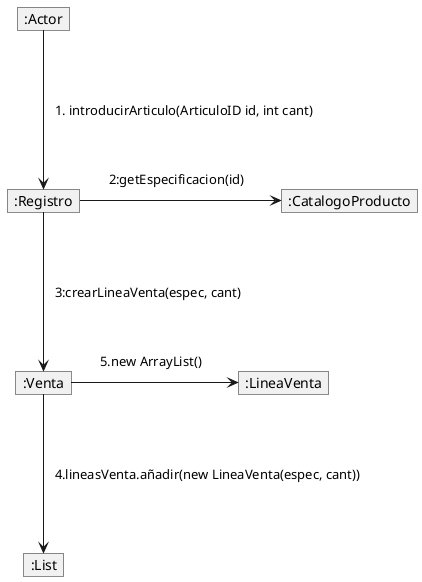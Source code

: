 @startuml 
skinparam noteBackgroundColor transparent
skinparam noteBorderColor transparent
hide members

object ":Actor" as Actor
object ":Registro" as Registro
object ":CatalogoProducto" as Catalogo
object ":Venta" as Venta
object ":LineaVenta" as LineaVenta
object ":List" as List


Actor -d--> Registro
note on link
    1. introducirArticulo(ArticuloID id, int cant)
end note

Registro -right--> Catalogo
note on link
    2:getEspecificacion(id)
end note

Registro ---> Venta
note on link
    3:crearLineaVenta(espec, cant)
end note

Venta ---> List   
note on link
    4.lineasVenta.añadir(new LineaVenta(espec, cant))
end note

Venta -right--> LineaVenta
note on link
    5.new ArrayList()
end note

@enduml